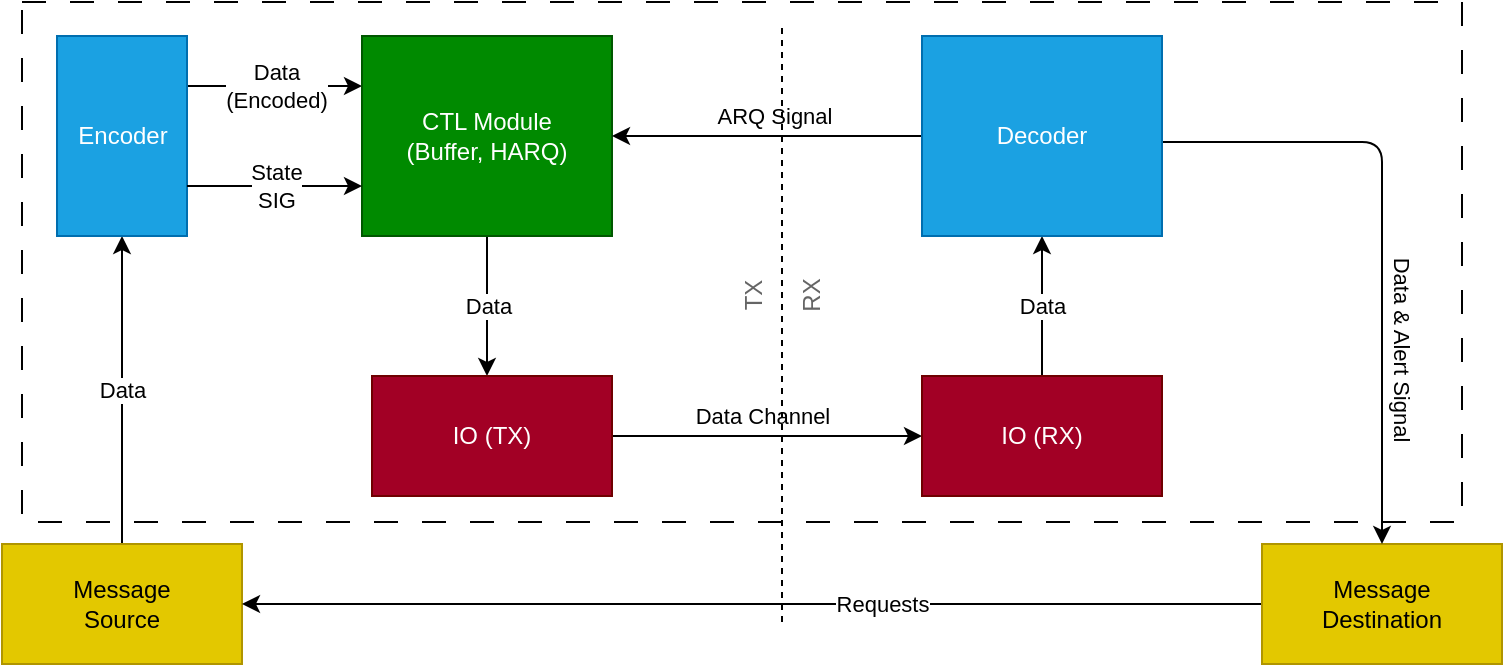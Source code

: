 <mxfile version="20.8.24" type="embed">
    <diagram id="VUUbyAJP4O8vdz_Q-vkn" name="第 1 页">
        <mxGraphModel dx="1003" dy="571" grid="1" gridSize="10" guides="1" tooltips="1" connect="1" arrows="1" fold="1" page="1" pageScale="1" pageWidth="850" pageHeight="1100" background="none" math="0" shadow="0">
            <root>
                <mxCell id="0"/>
                <mxCell id="1" parent="0"/>
                <mxCell id="7" value="Data" style="edgeStyle=none;html=1;" parent="1" source="5" target="6" edge="1">
                    <mxGeometry relative="1" as="geometry"/>
                </mxCell>
                <mxCell id="5" value="Message&lt;br&gt;Source" style="whiteSpace=wrap;html=1;fillColor=#e3c800;fontColor=#000000;strokeColor=#B09500;" parent="1" vertex="1">
                    <mxGeometry x="50" y="391" width="120" height="60" as="geometry"/>
                </mxCell>
                <mxCell id="13" value="Data&lt;br&gt;(Encoded)" style="edgeStyle=orthogonalEdgeStyle;html=1;elbow=vertical;entryX=0;entryY=0.25;entryDx=0;entryDy=0;exitX=1;exitY=0.25;exitDx=0;exitDy=0;" parent="1" source="6" target="12" edge="1">
                    <mxGeometry relative="1" as="geometry">
                        <Array as="points">
                            <mxPoint x="180" y="162"/>
                            <mxPoint x="180" y="162"/>
                        </Array>
                        <mxPoint x="200" y="87" as="sourcePoint"/>
                        <mxPoint x="315" y="280" as="targetPoint"/>
                    </mxGeometry>
                </mxCell>
                <mxCell id="6" value="Encoder" style="whiteSpace=wrap;html=1;fillColor=#1ba1e2;fontColor=#ffffff;strokeColor=#006EAF;" parent="1" vertex="1">
                    <mxGeometry x="77.5" y="137" width="65" height="100" as="geometry"/>
                </mxCell>
                <mxCell id="57" value="Data" style="edgeStyle=orthogonalEdgeStyle;html=1;elbow=vertical;" parent="1" source="12" target="56" edge="1">
                    <mxGeometry relative="1" as="geometry">
                        <Array as="points">
                            <mxPoint x="340" y="360"/>
                            <mxPoint x="340" y="360"/>
                        </Array>
                    </mxGeometry>
                </mxCell>
                <mxCell id="12" value="CTL Module&lt;br&gt;(Buffer, HARQ)" style="whiteSpace=wrap;html=1;fillColor=#008a00;fontColor=#ffffff;strokeColor=#005700;" parent="1" vertex="1">
                    <mxGeometry x="230" y="137" width="125" height="100" as="geometry"/>
                </mxCell>
                <mxCell id="36" value="Data" style="edgeStyle=orthogonalEdgeStyle;html=1;elbow=vertical;" parent="1" source="59" target="35" edge="1">
                    <mxGeometry relative="1" as="geometry">
                        <mxPoint x="440" y="784" as="sourcePoint"/>
                        <Array as="points">
                            <mxPoint x="600" y="217"/>
                            <mxPoint x="600" y="217"/>
                        </Array>
                    </mxGeometry>
                </mxCell>
                <mxCell id="65" style="edgeStyle=orthogonalEdgeStyle;html=1;elbow=vertical;" parent="1" source="35" target="12" edge="1">
                    <mxGeometry relative="1" as="geometry">
                        <mxPoint x="480" y="327.0" as="targetPoint"/>
                        <mxPoint x="430" y="757" as="sourcePoint"/>
                        <Array as="points">
                            <mxPoint x="440" y="187"/>
                        </Array>
                    </mxGeometry>
                </mxCell>
                <mxCell id="66" value="ARQ Signal" style="edgeLabel;html=1;align=center;verticalAlign=middle;resizable=0;points=[];" parent="65" vertex="1" connectable="0">
                    <mxGeometry x="-0.222" y="-2" relative="1" as="geometry">
                        <mxPoint x="-14" y="-8" as="offset"/>
                    </mxGeometry>
                </mxCell>
                <mxCell id="45" value="State&lt;br&gt;SIG" style="edgeStyle=orthogonalEdgeStyle;html=1;elbow=vertical;exitX=1;exitY=0.75;exitDx=0;exitDy=0;entryX=0;entryY=0.75;entryDx=0;entryDy=0;" parent="1" source="6" target="12" edge="1">
                    <mxGeometry relative="1" as="geometry">
                        <Array as="points"/>
                        <mxPoint x="375" y="190" as="sourcePoint"/>
                        <mxPoint x="200" y="247" as="targetPoint"/>
                    </mxGeometry>
                </mxCell>
                <mxCell id="67" style="edgeStyle=orthogonalEdgeStyle;html=1;elbow=vertical;" parent="1" source="33" target="5" edge="1">
                    <mxGeometry relative="1" as="geometry"/>
                </mxCell>
                <mxCell id="68" value="Requests" style="edgeLabel;html=1;align=center;verticalAlign=middle;resizable=0;points=[];" parent="67" vertex="1" connectable="0">
                    <mxGeometry x="-0.024" y="1" relative="1" as="geometry">
                        <mxPoint x="59" y="-1" as="offset"/>
                    </mxGeometry>
                </mxCell>
                <mxCell id="33" value="Message&lt;br&gt;Destination" style="whiteSpace=wrap;html=1;fillColor=#e3c800;fontColor=#000000;strokeColor=#B09500;" parent="1" vertex="1">
                    <mxGeometry x="680" y="391" width="120" height="60" as="geometry"/>
                </mxCell>
                <mxCell id="41" style="edgeStyle=orthogonalEdgeStyle;html=1;elbow=vertical;" parent="1" source="35" target="33" edge="1">
                    <mxGeometry relative="1" as="geometry">
                        <Array as="points">
                            <mxPoint x="740" y="190"/>
                        </Array>
                    </mxGeometry>
                </mxCell>
                <mxCell id="42" value="Data &amp;amp; Alert Signal" style="edgeLabel;html=1;align=center;verticalAlign=middle;resizable=0;points=[];rotation=90;" parent="41" vertex="1" connectable="0">
                    <mxGeometry x="0.326" relative="1" as="geometry">
                        <mxPoint x="10" y="7" as="offset"/>
                    </mxGeometry>
                </mxCell>
                <mxCell id="35" value="Decoder" style="whiteSpace=wrap;html=1;fillColor=#1ba1e2;fontColor=#ffffff;strokeColor=#006EAF;" parent="1" vertex="1">
                    <mxGeometry x="510" y="137" width="120" height="100" as="geometry"/>
                </mxCell>
                <mxCell id="60" value="" style="edgeStyle=orthogonalEdgeStyle;html=1;elbow=vertical;" parent="1" source="56" target="59" edge="1">
                    <mxGeometry relative="1" as="geometry"/>
                </mxCell>
                <mxCell id="62" value="Data Channel" style="edgeLabel;html=1;align=center;verticalAlign=middle;resizable=0;points=[];" parent="60" vertex="1" connectable="0">
                    <mxGeometry x="-0.71" y="-1" relative="1" as="geometry">
                        <mxPoint x="52" y="-11" as="offset"/>
                    </mxGeometry>
                </mxCell>
                <mxCell id="56" value="IO (TX)" style="whiteSpace=wrap;html=1;fillColor=#a20025;fontColor=#ffffff;strokeColor=#6F0000;" parent="1" vertex="1">
                    <mxGeometry x="235" y="307" width="120" height="60" as="geometry"/>
                </mxCell>
                <mxCell id="59" value="IO (RX)" style="whiteSpace=wrap;html=1;fillColor=#a20025;fontColor=#ffffff;strokeColor=#6F0000;" parent="1" vertex="1">
                    <mxGeometry x="510" y="307" width="120" height="60" as="geometry"/>
                </mxCell>
                <mxCell id="69" value="" style="endArrow=none;dashed=1;html=1;elbow=vertical;" parent="1" edge="1">
                    <mxGeometry width="50" height="50" relative="1" as="geometry">
                        <mxPoint x="440" y="430" as="sourcePoint"/>
                        <mxPoint x="440" y="130" as="targetPoint"/>
                    </mxGeometry>
                </mxCell>
                <mxCell id="49" value="TX&lt;br&gt;&lt;br&gt;RX" style="text;html=1;align=center;verticalAlign=middle;resizable=0;points=[];autosize=1;strokeColor=none;fillColor=none;labelBackgroundColor=none;labelBorderColor=none;textOpacity=60;rotation=-90;" parent="1" vertex="1">
                    <mxGeometry x="420" y="237" width="40" height="60" as="geometry"/>
                </mxCell>
                <mxCell id="71" value="" style="whiteSpace=wrap;html=1;fillColor=none;dashed=1;perimeterSpacing=0;strokeWidth=1;dashPattern=12 12;" vertex="1" parent="1">
                    <mxGeometry x="60" y="120" width="720" height="260" as="geometry"/>
                </mxCell>
            </root>
        </mxGraphModel>
    </diagram>
</mxfile>